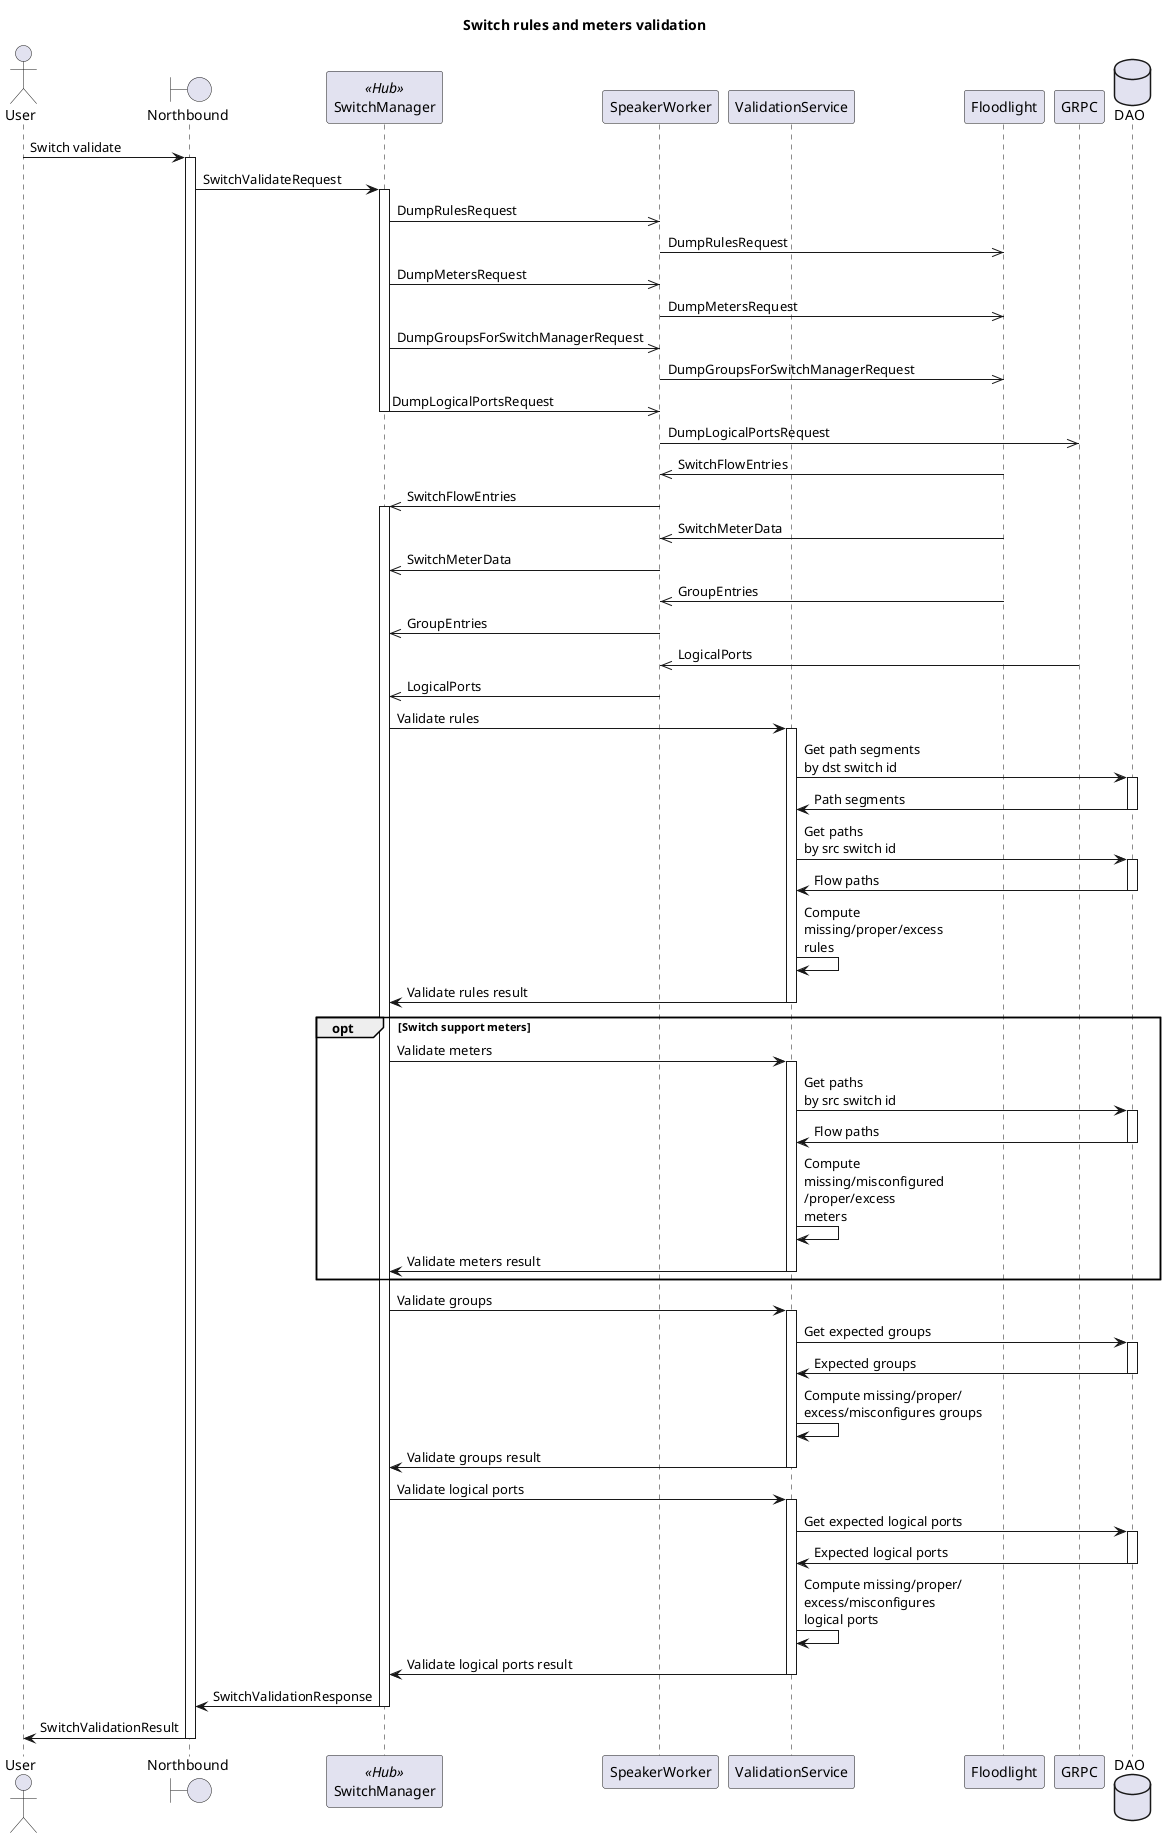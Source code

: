 @startuml
title Switch rules and meters validation

actor User
boundary Northbound as NB
participant SwitchManager << Hub >>
participant SpeakerWorker
participant ValidationService
participant Floodlight as FL
participant GRPC
database DAO

User -> NB : Switch validate

activate NB
NB -> SwitchManager : SwitchValidateRequest
activate SwitchManager

SwitchManager ->> SpeakerWorker : DumpRulesRequest
SpeakerWorker ->> FL : DumpRulesRequest

SwitchManager ->> SpeakerWorker : DumpMetersRequest
SpeakerWorker ->> FL : DumpMetersRequest

SwitchManager ->> SpeakerWorker : DumpGroupsForSwitchManagerRequest
SpeakerWorker ->> FL : DumpGroupsForSwitchManagerRequest

SwitchManager ->> SpeakerWorker : DumpLogicalPortsRequest
deactivate SwitchManager
SpeakerWorker ->> GRPC : DumpLogicalPortsRequest

FL ->> SpeakerWorker : SwitchFlowEntries
SpeakerWorker ->> SwitchManager : SwitchFlowEntries
activate SwitchManager
FL ->> SpeakerWorker : SwitchMeterData
SpeakerWorker ->> SwitchManager : SwitchMeterData
FL ->> SpeakerWorker : GroupEntries
SpeakerWorker ->> SwitchManager : GroupEntries
GRPC ->> SpeakerWorker : LogicalPorts
SpeakerWorker ->> SwitchManager : LogicalPorts

SwitchManager -> ValidationService : Validate rules
activate ValidationService
ValidationService -> DAO : Get path segments\nby dst switch id
activate DAO
DAO -> ValidationService : Path segments
deactivate DAO
ValidationService -> DAO : Get paths\nby src switch id
activate DAO
DAO -> ValidationService : Flow paths
deactivate DAO
ValidationService -> ValidationService : Compute\nmissing/proper/excess\nrules

ValidationService -> SwitchManager : Validate rules result
deactivate ValidationService

opt Switch support meters
    SwitchManager -> ValidationService : Validate meters
    activate ValidationService

    ValidationService -> DAO : Get paths\nby src switch id
    activate DAO
    DAO -> ValidationService : Flow paths
    deactivate DAO
    ValidationService -> ValidationService : Compute\nmissing/misconfigured\n/proper/excess\nmeters

    ValidationService -> SwitchManager : Validate meters result
    deactivate ValidationService
end

SwitchManager -> ValidationService : Validate groups
activate ValidationService
ValidationService -> DAO : Get expected groups
activate DAO
DAO -> ValidationService : Expected groups
deactivate DAO
ValidationService -> ValidationService : Compute missing/proper/\nexcess/misconfigures groups
ValidationService -> SwitchManager : Validate groups result
deactivate ValidationService

SwitchManager -> ValidationService : Validate logical ports
activate ValidationService
ValidationService -> DAO : Get expected logical ports
activate DAO
DAO -> ValidationService : Expected logical ports
deactivate DAO
ValidationService -> ValidationService : Compute missing/proper/\nexcess/misconfigures\nlogical ports
ValidationService -> SwitchManager : Validate logical ports result
deactivate ValidationService

SwitchManager -> NB : SwitchValidationResponse
deactivate SwitchManager
NB -> User : SwitchValidationResult
deactivate NB

@enduml
